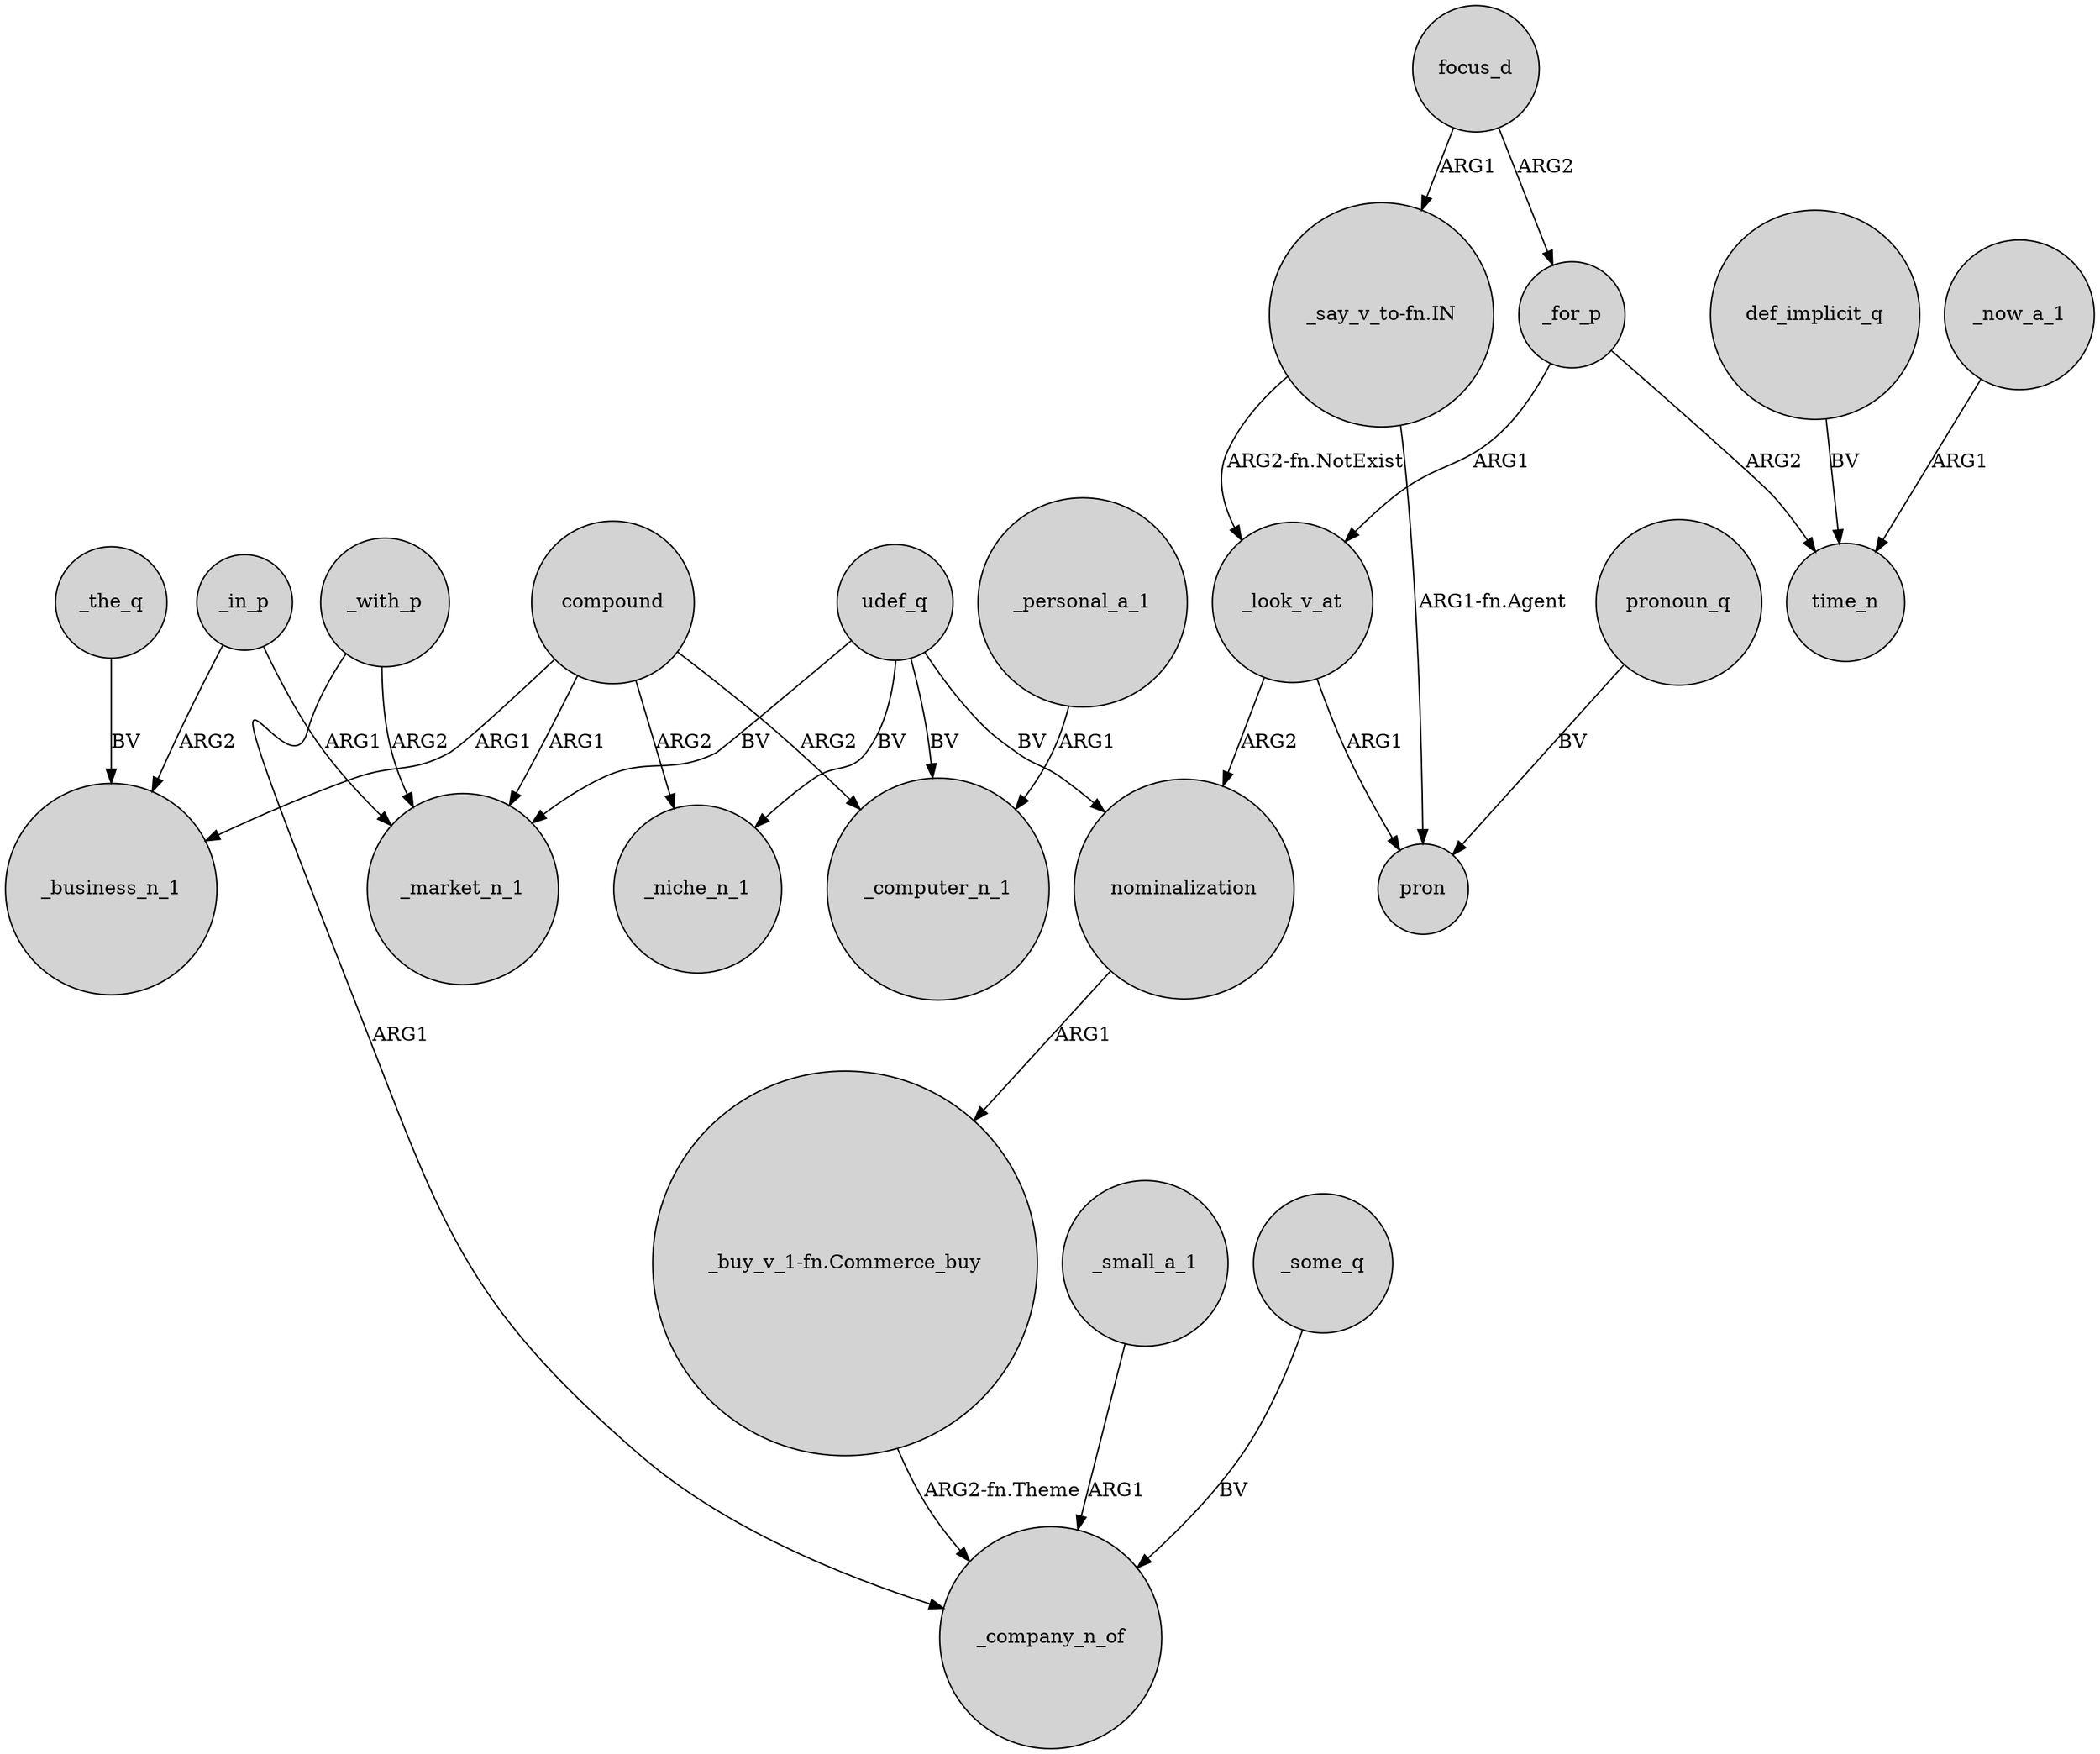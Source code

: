 digraph {
	node [shape=circle style=filled]
	_the_q -> _business_n_1 [label=BV]
	_for_p -> time_n [label=ARG2]
	_in_p -> _market_n_1 [label=ARG1]
	def_implicit_q -> time_n [label=BV]
	_with_p -> _company_n_of [label=ARG1]
	_with_p -> _market_n_1 [label=ARG2]
	_in_p -> _business_n_1 [label=ARG2]
	udef_q -> _market_n_1 [label=BV]
	_for_p -> _look_v_at [label=ARG1]
	"_buy_v_1-fn.Commerce_buy" -> _company_n_of [label="ARG2-fn.Theme"]
	focus_d -> _for_p [label=ARG2]
	focus_d -> "_say_v_to-fn.IN" [label=ARG1]
	_look_v_at -> nominalization [label=ARG2]
	udef_q -> _computer_n_1 [label=BV]
	compound -> _computer_n_1 [label=ARG2]
	"_say_v_to-fn.IN" -> _look_v_at [label="ARG2-fn.NotExist"]
	pronoun_q -> pron [label=BV]
	nominalization -> "_buy_v_1-fn.Commerce_buy" [label=ARG1]
	_personal_a_1 -> _computer_n_1 [label=ARG1]
	compound -> _business_n_1 [label=ARG1]
	_now_a_1 -> time_n [label=ARG1]
	udef_q -> _niche_n_1 [label=BV]
	udef_q -> nominalization [label=BV]
	compound -> _niche_n_1 [label=ARG2]
	"_say_v_to-fn.IN" -> pron [label="ARG1-fn.Agent"]
	_small_a_1 -> _company_n_of [label=ARG1]
	_some_q -> _company_n_of [label=BV]
	compound -> _market_n_1 [label=ARG1]
	_look_v_at -> pron [label=ARG1]
}
